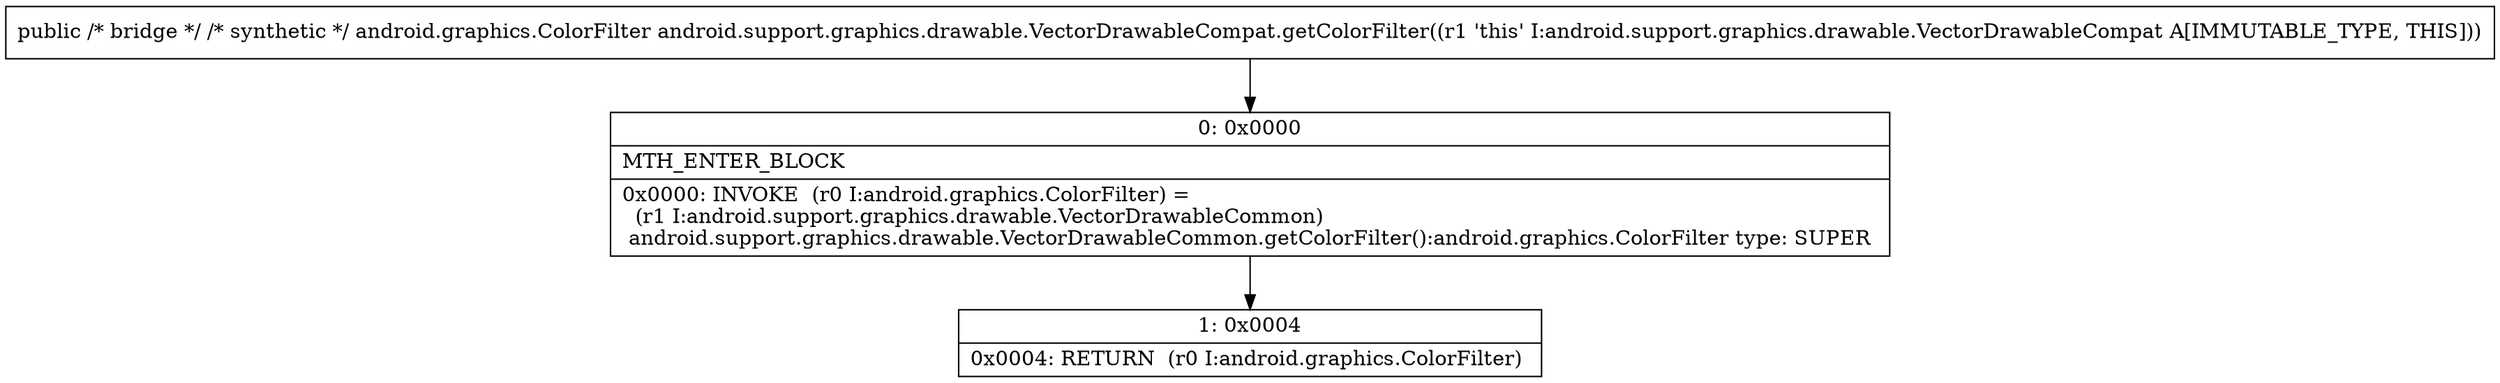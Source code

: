digraph "CFG forandroid.support.graphics.drawable.VectorDrawableCompat.getColorFilter()Landroid\/graphics\/ColorFilter;" {
Node_0 [shape=record,label="{0\:\ 0x0000|MTH_ENTER_BLOCK\l|0x0000: INVOKE  (r0 I:android.graphics.ColorFilter) = \l  (r1 I:android.support.graphics.drawable.VectorDrawableCommon)\l android.support.graphics.drawable.VectorDrawableCommon.getColorFilter():android.graphics.ColorFilter type: SUPER \l}"];
Node_1 [shape=record,label="{1\:\ 0x0004|0x0004: RETURN  (r0 I:android.graphics.ColorFilter) \l}"];
MethodNode[shape=record,label="{public \/* bridge *\/ \/* synthetic *\/ android.graphics.ColorFilter android.support.graphics.drawable.VectorDrawableCompat.getColorFilter((r1 'this' I:android.support.graphics.drawable.VectorDrawableCompat A[IMMUTABLE_TYPE, THIS])) }"];
MethodNode -> Node_0;
Node_0 -> Node_1;
}

